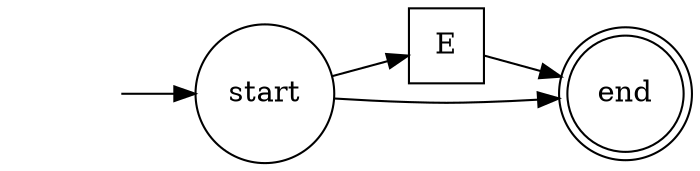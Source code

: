 digraph "dfg1" {
    rankdir="LR"
s [label=start, shape=circle];

E [label=E, shape=square];
e [label=end, shape=doublecircle];
s -> e;
s -> E;
E -> e;
__start0 [label="", shape=none];
__start0 -> s  [label=""];
}
